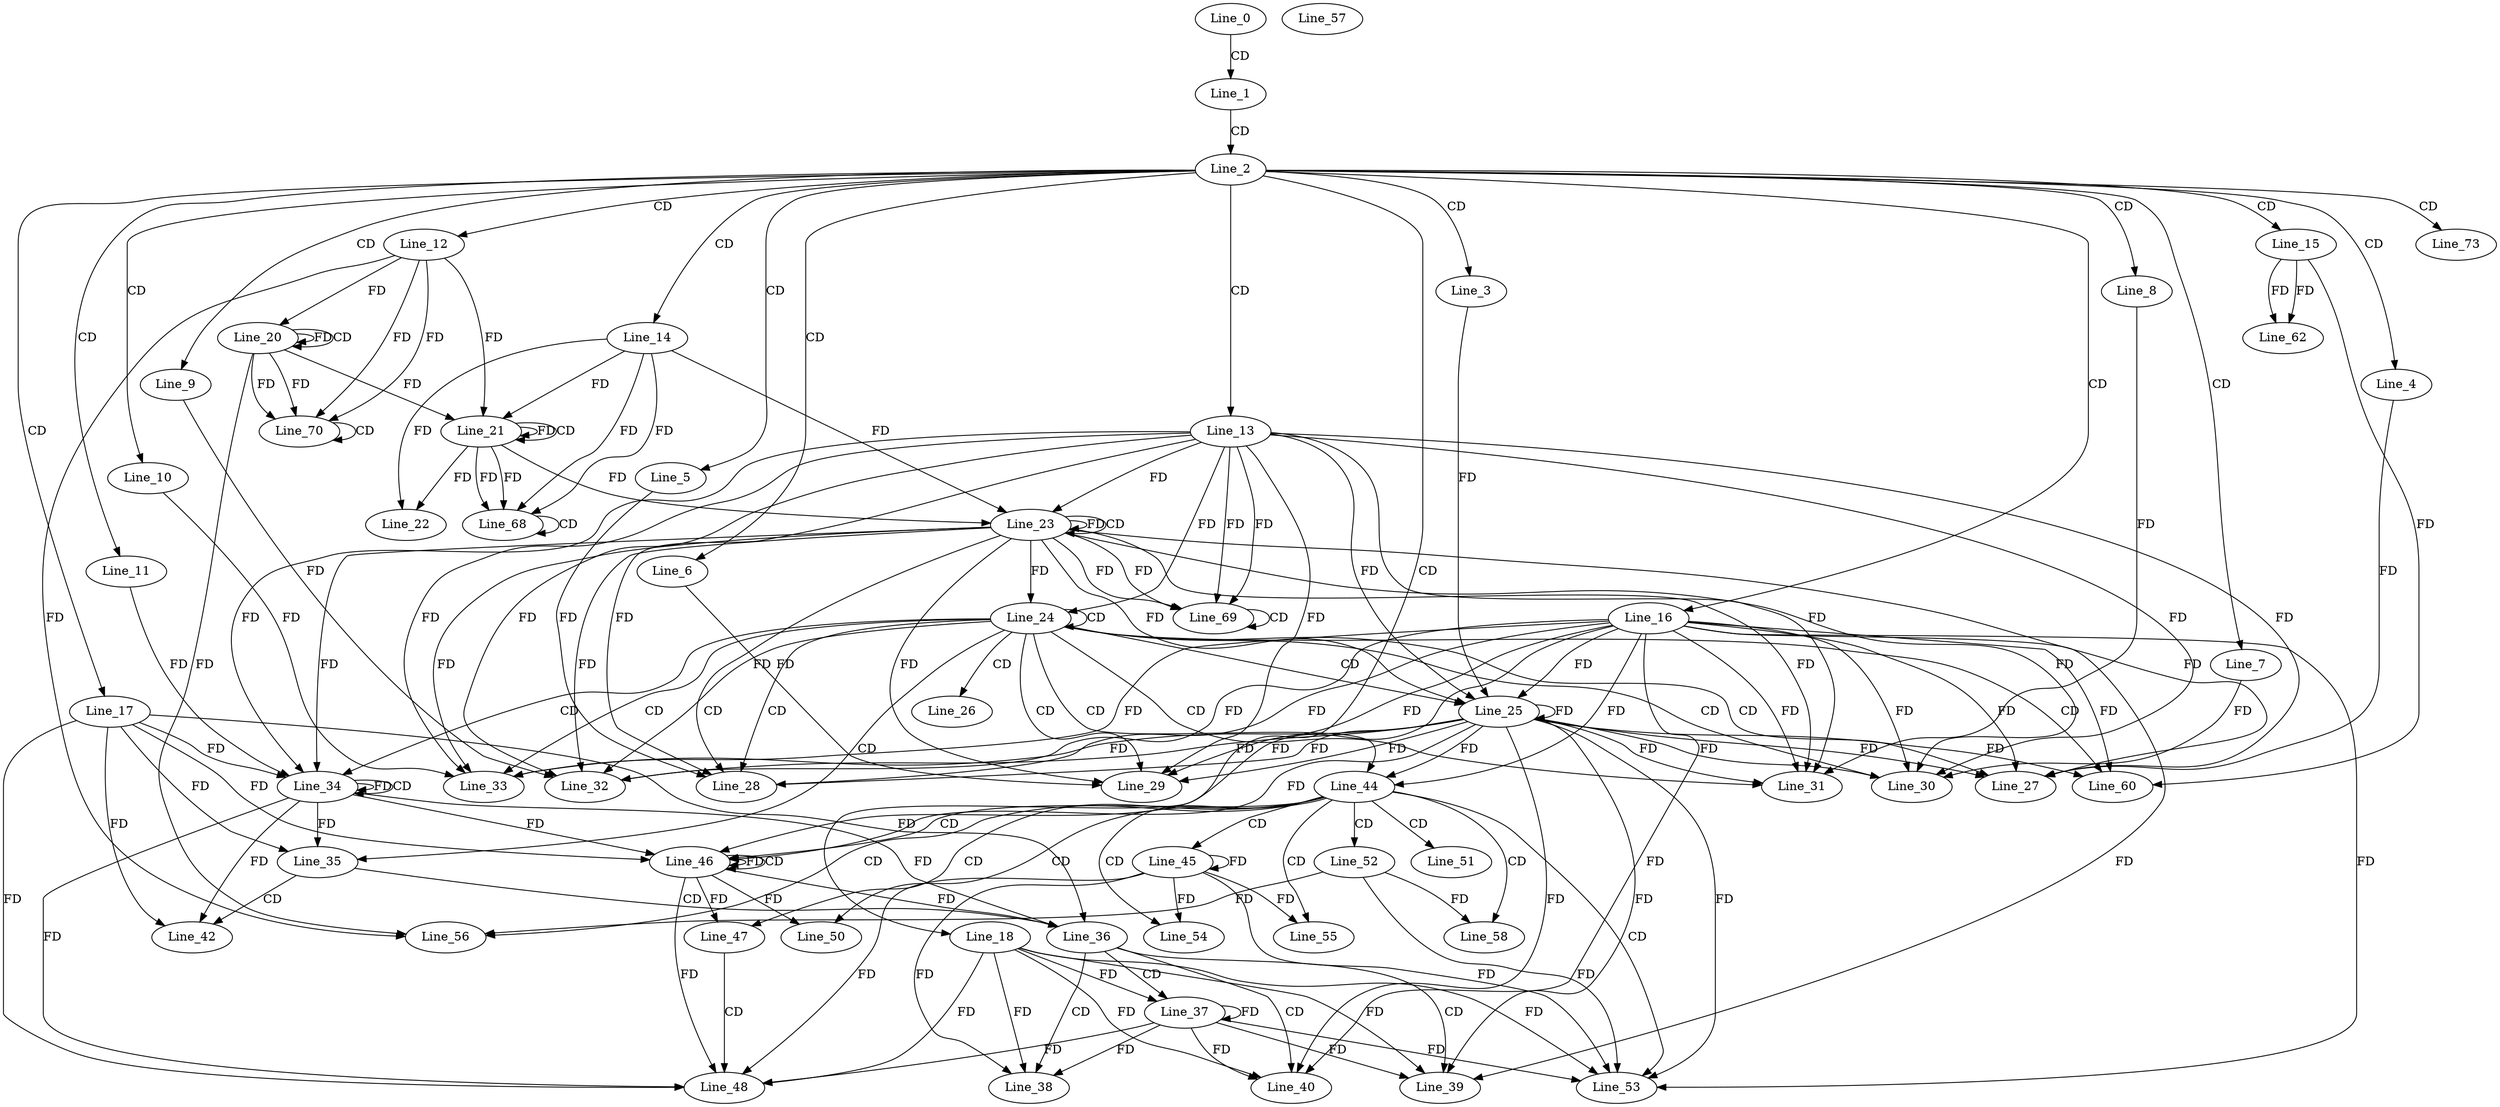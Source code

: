 digraph G {
  Line_0;
  Line_1;
  Line_2;
  Line_3;
  Line_4;
  Line_5;
  Line_6;
  Line_7;
  Line_8;
  Line_9;
  Line_10;
  Line_11;
  Line_12;
  Line_13;
  Line_14;
  Line_15;
  Line_16;
  Line_17;
  Line_18;
  Line_20;
  Line_20;
  Line_21;
  Line_21;
  Line_22;
  Line_23;
  Line_23;
  Line_24;
  Line_24;
  Line_25;
  Line_25;
  Line_26;
  Line_26;
  Line_27;
  Line_27;
  Line_28;
  Line_28;
  Line_29;
  Line_29;
  Line_30;
  Line_30;
  Line_31;
  Line_31;
  Line_32;
  Line_32;
  Line_33;
  Line_33;
  Line_34;
  Line_34;
  Line_35;
  Line_36;
  Line_36;
  Line_37;
  Line_38;
  Line_38;
  Line_39;
  Line_40;
  Line_40;
  Line_42;
  Line_44;
  Line_44;
  Line_45;
  Line_46;
  Line_46;
  Line_46;
  Line_47;
  Line_48;
  Line_50;
  Line_51;
  Line_52;
  Line_53;
  Line_53;
  Line_54;
  Line_55;
  Line_55;
  Line_56;
  Line_56;
  Line_56;
  Line_56;
  Line_56;
  Line_57;
  Line_58;
  Line_60;
  Line_62;
  Line_62;
  Line_68;
  Line_68;
  Line_69;
  Line_69;
  Line_70;
  Line_70;
  Line_73;
  Line_0 -> Line_1 [ label="CD" ];
  Line_1 -> Line_2 [ label="CD" ];
  Line_2 -> Line_3 [ label="CD" ];
  Line_2 -> Line_4 [ label="CD" ];
  Line_2 -> Line_5 [ label="CD" ];
  Line_2 -> Line_6 [ label="CD" ];
  Line_2 -> Line_7 [ label="CD" ];
  Line_2 -> Line_8 [ label="CD" ];
  Line_2 -> Line_9 [ label="CD" ];
  Line_2 -> Line_10 [ label="CD" ];
  Line_2 -> Line_11 [ label="CD" ];
  Line_2 -> Line_12 [ label="CD" ];
  Line_2 -> Line_13 [ label="CD" ];
  Line_2 -> Line_14 [ label="CD" ];
  Line_2 -> Line_15 [ label="CD" ];
  Line_2 -> Line_16 [ label="CD" ];
  Line_2 -> Line_17 [ label="CD" ];
  Line_2 -> Line_18 [ label="CD" ];
  Line_12 -> Line_20 [ label="FD" ];
  Line_20 -> Line_20 [ label="FD" ];
  Line_20 -> Line_20 [ label="CD" ];
  Line_14 -> Line_21 [ label="FD" ];
  Line_21 -> Line_21 [ label="FD" ];
  Line_21 -> Line_21 [ label="CD" ];
  Line_12 -> Line_21 [ label="FD" ];
  Line_20 -> Line_21 [ label="FD" ];
  Line_14 -> Line_22 [ label="FD" ];
  Line_21 -> Line_22 [ label="FD" ];
  Line_13 -> Line_23 [ label="FD" ];
  Line_23 -> Line_23 [ label="FD" ];
  Line_23 -> Line_23 [ label="CD" ];
  Line_14 -> Line_23 [ label="FD" ];
  Line_21 -> Line_23 [ label="FD" ];
  Line_24 -> Line_24 [ label="CD" ];
  Line_13 -> Line_24 [ label="FD" ];
  Line_23 -> Line_24 [ label="FD" ];
  Line_24 -> Line_25 [ label="CD" ];
  Line_25 -> Line_25 [ label="FD" ];
  Line_16 -> Line_25 [ label="FD" ];
  Line_13 -> Line_25 [ label="FD" ];
  Line_23 -> Line_25 [ label="FD" ];
  Line_3 -> Line_25 [ label="FD" ];
  Line_24 -> Line_26 [ label="CD" ];
  Line_24 -> Line_27 [ label="CD" ];
  Line_25 -> Line_27 [ label="FD" ];
  Line_16 -> Line_27 [ label="FD" ];
  Line_13 -> Line_27 [ label="FD" ];
  Line_23 -> Line_27 [ label="FD" ];
  Line_4 -> Line_27 [ label="FD" ];
  Line_24 -> Line_28 [ label="CD" ];
  Line_25 -> Line_28 [ label="FD" ];
  Line_16 -> Line_28 [ label="FD" ];
  Line_13 -> Line_28 [ label="FD" ];
  Line_23 -> Line_28 [ label="FD" ];
  Line_5 -> Line_28 [ label="FD" ];
  Line_24 -> Line_29 [ label="CD" ];
  Line_25 -> Line_29 [ label="FD" ];
  Line_16 -> Line_29 [ label="FD" ];
  Line_13 -> Line_29 [ label="FD" ];
  Line_23 -> Line_29 [ label="FD" ];
  Line_6 -> Line_29 [ label="FD" ];
  Line_24 -> Line_30 [ label="CD" ];
  Line_25 -> Line_30 [ label="FD" ];
  Line_16 -> Line_30 [ label="FD" ];
  Line_13 -> Line_30 [ label="FD" ];
  Line_23 -> Line_30 [ label="FD" ];
  Line_7 -> Line_30 [ label="FD" ];
  Line_24 -> Line_31 [ label="CD" ];
  Line_25 -> Line_31 [ label="FD" ];
  Line_16 -> Line_31 [ label="FD" ];
  Line_13 -> Line_31 [ label="FD" ];
  Line_23 -> Line_31 [ label="FD" ];
  Line_8 -> Line_31 [ label="FD" ];
  Line_24 -> Line_32 [ label="CD" ];
  Line_25 -> Line_32 [ label="FD" ];
  Line_16 -> Line_32 [ label="FD" ];
  Line_13 -> Line_32 [ label="FD" ];
  Line_23 -> Line_32 [ label="FD" ];
  Line_9 -> Line_32 [ label="FD" ];
  Line_24 -> Line_33 [ label="CD" ];
  Line_25 -> Line_33 [ label="FD" ];
  Line_16 -> Line_33 [ label="FD" ];
  Line_13 -> Line_33 [ label="FD" ];
  Line_23 -> Line_33 [ label="FD" ];
  Line_10 -> Line_33 [ label="FD" ];
  Line_24 -> Line_34 [ label="CD" ];
  Line_34 -> Line_34 [ label="FD" ];
  Line_17 -> Line_34 [ label="FD" ];
  Line_34 -> Line_34 [ label="CD" ];
  Line_13 -> Line_34 [ label="FD" ];
  Line_23 -> Line_34 [ label="FD" ];
  Line_11 -> Line_34 [ label="FD" ];
  Line_24 -> Line_35 [ label="CD" ];
  Line_34 -> Line_35 [ label="FD" ];
  Line_17 -> Line_35 [ label="FD" ];
  Line_35 -> Line_36 [ label="CD" ];
  Line_34 -> Line_36 [ label="FD" ];
  Line_17 -> Line_36 [ label="FD" ];
  Line_36 -> Line_37 [ label="CD" ];
  Line_37 -> Line_37 [ label="FD" ];
  Line_18 -> Line_37 [ label="FD" ];
  Line_36 -> Line_38 [ label="CD" ];
  Line_37 -> Line_38 [ label="FD" ];
  Line_18 -> Line_38 [ label="FD" ];
  Line_36 -> Line_39 [ label="CD" ];
  Line_25 -> Line_39 [ label="FD" ];
  Line_16 -> Line_39 [ label="FD" ];
  Line_37 -> Line_39 [ label="FD" ];
  Line_18 -> Line_39 [ label="FD" ];
  Line_36 -> Line_40 [ label="CD" ];
  Line_25 -> Line_40 [ label="FD" ];
  Line_16 -> Line_40 [ label="FD" ];
  Line_37 -> Line_40 [ label="FD" ];
  Line_18 -> Line_40 [ label="FD" ];
  Line_35 -> Line_42 [ label="CD" ];
  Line_34 -> Line_42 [ label="FD" ];
  Line_17 -> Line_42 [ label="FD" ];
  Line_24 -> Line_44 [ label="CD" ];
  Line_25 -> Line_44 [ label="FD" ];
  Line_16 -> Line_44 [ label="FD" ];
  Line_44 -> Line_45 [ label="CD" ];
  Line_45 -> Line_45 [ label="FD" ];
  Line_44 -> Line_46 [ label="CD" ];
  Line_34 -> Line_46 [ label="FD" ];
  Line_46 -> Line_46 [ label="FD" ];
  Line_17 -> Line_46 [ label="FD" ];
  Line_46 -> Line_46 [ label="CD" ];
  Line_25 -> Line_46 [ label="FD" ];
  Line_16 -> Line_46 [ label="FD" ];
  Line_44 -> Line_47 [ label="CD" ];
  Line_46 -> Line_47 [ label="FD" ];
  Line_47 -> Line_48 [ label="CD" ];
  Line_37 -> Line_48 [ label="FD" ];
  Line_45 -> Line_48 [ label="FD" ];
  Line_18 -> Line_48 [ label="FD" ];
  Line_34 -> Line_48 [ label="FD" ];
  Line_46 -> Line_48 [ label="FD" ];
  Line_17 -> Line_48 [ label="FD" ];
  Line_44 -> Line_50 [ label="CD" ];
  Line_46 -> Line_50 [ label="FD" ];
  Line_44 -> Line_51 [ label="CD" ];
  Line_44 -> Line_52 [ label="CD" ];
  Line_44 -> Line_53 [ label="CD" ];
  Line_37 -> Line_53 [ label="FD" ];
  Line_45 -> Line_53 [ label="FD" ];
  Line_18 -> Line_53 [ label="FD" ];
  Line_52 -> Line_53 [ label="FD" ];
  Line_25 -> Line_53 [ label="FD" ];
  Line_16 -> Line_53 [ label="FD" ];
  Line_44 -> Line_54 [ label="CD" ];
  Line_45 -> Line_54 [ label="FD" ];
  Line_44 -> Line_55 [ label="CD" ];
  Line_45 -> Line_55 [ label="FD" ];
  Line_44 -> Line_56 [ label="CD" ];
  Line_12 -> Line_56 [ label="FD" ];
  Line_20 -> Line_56 [ label="FD" ];
  Line_52 -> Line_56 [ label="FD" ];
  Line_44 -> Line_58 [ label="CD" ];
  Line_52 -> Line_58 [ label="FD" ];
  Line_24 -> Line_60 [ label="CD" ];
  Line_15 -> Line_60 [ label="FD" ];
  Line_25 -> Line_60 [ label="FD" ];
  Line_16 -> Line_60 [ label="FD" ];
  Line_15 -> Line_62 [ label="FD" ];
  Line_15 -> Line_62 [ label="FD" ];
  Line_14 -> Line_68 [ label="FD" ];
  Line_21 -> Line_68 [ label="FD" ];
  Line_68 -> Line_68 [ label="CD" ];
  Line_14 -> Line_68 [ label="FD" ];
  Line_21 -> Line_68 [ label="FD" ];
  Line_13 -> Line_69 [ label="FD" ];
  Line_23 -> Line_69 [ label="FD" ];
  Line_69 -> Line_69 [ label="CD" ];
  Line_13 -> Line_69 [ label="FD" ];
  Line_23 -> Line_69 [ label="FD" ];
  Line_12 -> Line_70 [ label="FD" ];
  Line_20 -> Line_70 [ label="FD" ];
  Line_70 -> Line_70 [ label="CD" ];
  Line_12 -> Line_70 [ label="FD" ];
  Line_20 -> Line_70 [ label="FD" ];
  Line_2 -> Line_73 [ label="CD" ];
  Line_46 -> Line_36 [ label="FD" ];
  Line_45 -> Line_38 [ label="FD" ];
}
